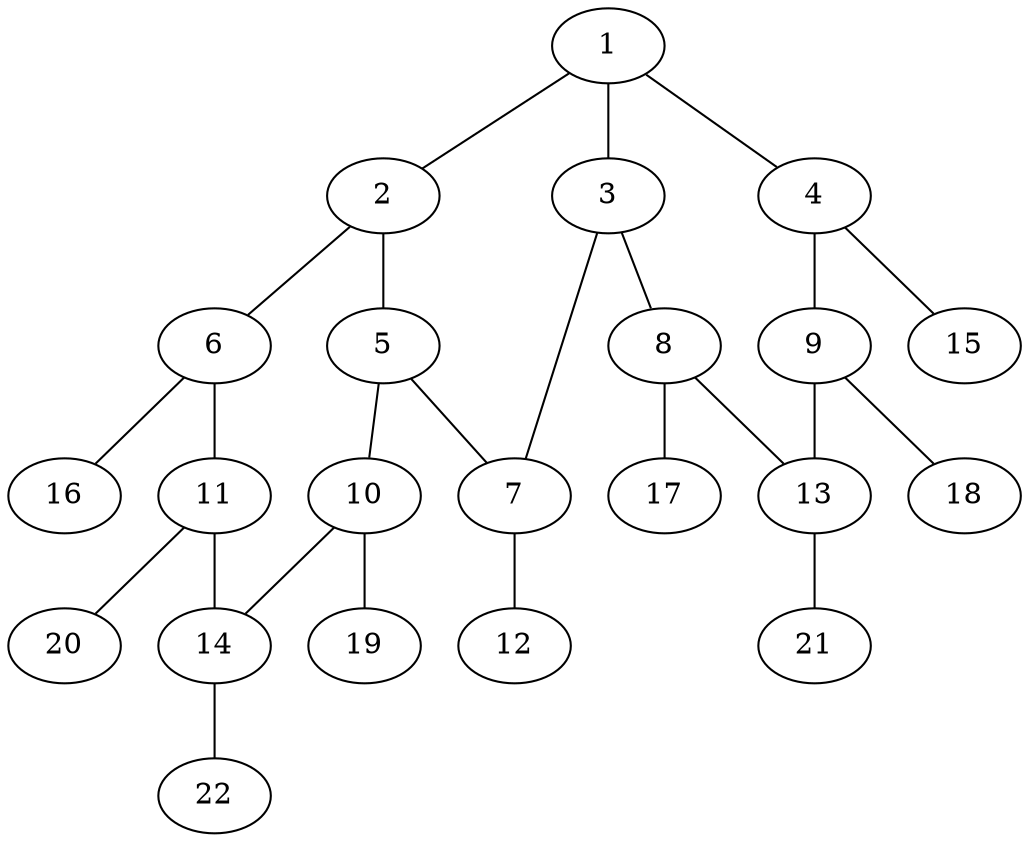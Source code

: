 graph molecule_1884 {
	1	 [chem=C];
	2	 [chem=C];
	1 -- 2	 [valence=1];
	3	 [chem=C];
	1 -- 3	 [valence=1];
	4	 [chem=C];
	1 -- 4	 [valence=2];
	5	 [chem=C];
	2 -- 5	 [valence=2];
	6	 [chem=C];
	2 -- 6	 [valence=1];
	7	 [chem=C];
	3 -- 7	 [valence=1];
	8	 [chem=C];
	3 -- 8	 [valence=2];
	9	 [chem=C];
	4 -- 9	 [valence=1];
	15	 [chem=H];
	4 -- 15	 [valence=1];
	5 -- 7	 [valence=1];
	10	 [chem=C];
	5 -- 10	 [valence=1];
	11	 [chem=C];
	6 -- 11	 [valence=2];
	16	 [chem=H];
	6 -- 16	 [valence=1];
	12	 [chem=O];
	7 -- 12	 [valence=2];
	13	 [chem=C];
	8 -- 13	 [valence=1];
	17	 [chem=H];
	8 -- 17	 [valence=1];
	9 -- 13	 [valence=2];
	18	 [chem=H];
	9 -- 18	 [valence=1];
	14	 [chem=C];
	10 -- 14	 [valence=2];
	19	 [chem=H];
	10 -- 19	 [valence=1];
	11 -- 14	 [valence=1];
	20	 [chem=H];
	11 -- 20	 [valence=1];
	21	 [chem=H];
	13 -- 21	 [valence=1];
	22	 [chem=H];
	14 -- 22	 [valence=1];
}
